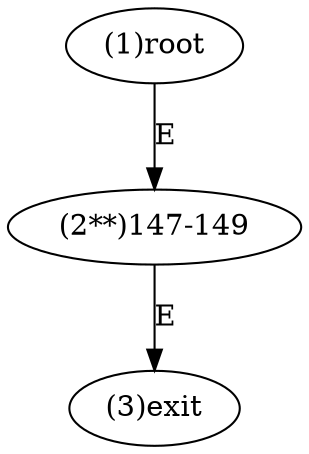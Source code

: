 digraph "" { 
1[ label="(1)root"];
2[ label="(2**)147-149"];
3[ label="(3)exit"];
1->2[ label="E"];
2->3[ label="E"];
}